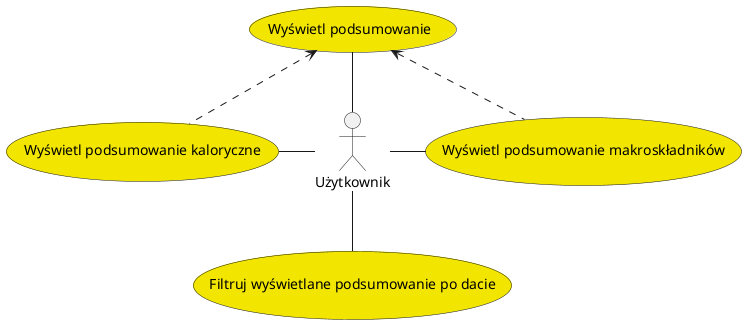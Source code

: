 @startuml
' #f2e600 - raports

' Actors declarations
actor Użytkownik as U

' UseCases declarations
' Raports use cases declarations
"Wyświetl podsumowanie" as (DisplaySummary) #f2e600
"Wyświetl podsumowanie makroskładników" as (DisplayMacroIngredients) #f2e600
"Wyświetl podsumowanie kaloryczne" as (DisplayCalories) #f2e600
"Filtruj wyświetlane podsumowanie po dacie" as (FilterSummaryByDate) #f2e600

' Raports use cases
U -up- DisplaySummary
U -right- DisplayMacroIngredients
U -left- DisplayCalories
U -down- FilterSummaryByDate

DisplayMacroIngredients .up.> DisplaySummary
DisplayCalories .up.>  DisplaySummary

@enduml